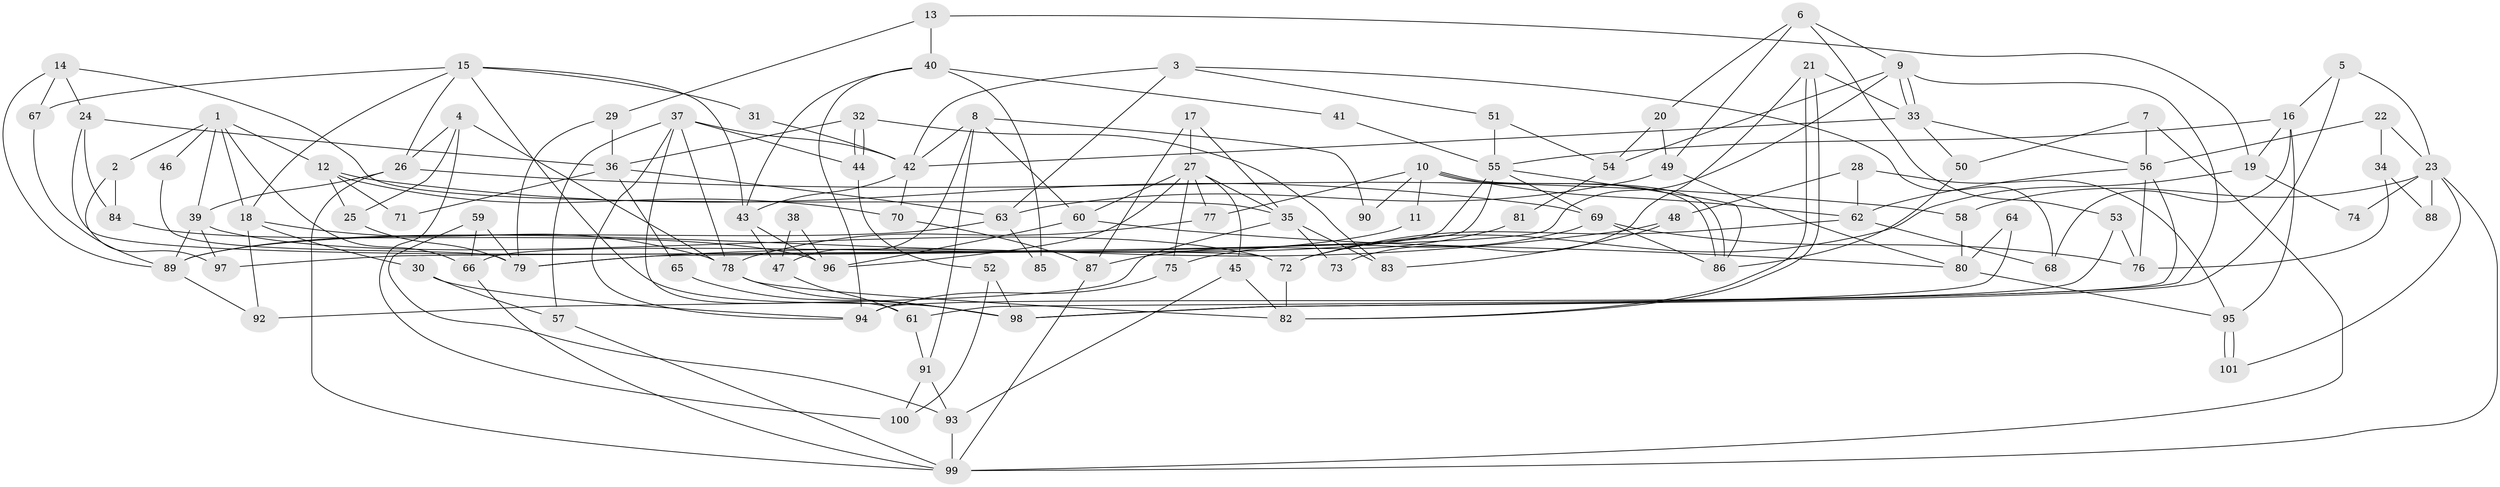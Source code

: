 // coarse degree distribution, {5: 0.2112676056338028, 2: 0.09859154929577464, 6: 0.23943661971830985, 7: 0.04225352112676056, 3: 0.18309859154929578, 4: 0.19718309859154928, 9: 0.014084507042253521, 8: 0.014084507042253521}
// Generated by graph-tools (version 1.1) at 2025/37/03/04/25 23:37:00]
// undirected, 101 vertices, 202 edges
graph export_dot {
  node [color=gray90,style=filled];
  1;
  2;
  3;
  4;
  5;
  6;
  7;
  8;
  9;
  10;
  11;
  12;
  13;
  14;
  15;
  16;
  17;
  18;
  19;
  20;
  21;
  22;
  23;
  24;
  25;
  26;
  27;
  28;
  29;
  30;
  31;
  32;
  33;
  34;
  35;
  36;
  37;
  38;
  39;
  40;
  41;
  42;
  43;
  44;
  45;
  46;
  47;
  48;
  49;
  50;
  51;
  52;
  53;
  54;
  55;
  56;
  57;
  58;
  59;
  60;
  61;
  62;
  63;
  64;
  65;
  66;
  67;
  68;
  69;
  70;
  71;
  72;
  73;
  74;
  75;
  76;
  77;
  78;
  79;
  80;
  81;
  82;
  83;
  84;
  85;
  86;
  87;
  88;
  89;
  90;
  91;
  92;
  93;
  94;
  95;
  96;
  97;
  98;
  99;
  100;
  101;
  1 -- 66;
  1 -- 12;
  1 -- 2;
  1 -- 18;
  1 -- 39;
  1 -- 46;
  2 -- 97;
  2 -- 84;
  3 -- 51;
  3 -- 42;
  3 -- 63;
  3 -- 68;
  4 -- 100;
  4 -- 26;
  4 -- 25;
  4 -- 78;
  5 -- 16;
  5 -- 98;
  5 -- 23;
  6 -- 9;
  6 -- 49;
  6 -- 20;
  6 -- 53;
  7 -- 56;
  7 -- 50;
  7 -- 99;
  8 -- 42;
  8 -- 60;
  8 -- 47;
  8 -- 90;
  8 -- 91;
  9 -- 98;
  9 -- 33;
  9 -- 33;
  9 -- 54;
  9 -- 97;
  10 -- 86;
  10 -- 86;
  10 -- 62;
  10 -- 11;
  10 -- 77;
  10 -- 90;
  11 -- 89;
  12 -- 69;
  12 -- 70;
  12 -- 25;
  12 -- 71;
  13 -- 19;
  13 -- 40;
  13 -- 29;
  14 -- 89;
  14 -- 35;
  14 -- 24;
  14 -- 67;
  15 -- 18;
  15 -- 26;
  15 -- 31;
  15 -- 43;
  15 -- 67;
  15 -- 98;
  16 -- 95;
  16 -- 68;
  16 -- 19;
  16 -- 55;
  17 -- 27;
  17 -- 35;
  17 -- 87;
  18 -- 30;
  18 -- 78;
  18 -- 92;
  19 -- 72;
  19 -- 74;
  20 -- 49;
  20 -- 54;
  21 -- 33;
  21 -- 82;
  21 -- 82;
  21 -- 73;
  22 -- 23;
  22 -- 56;
  22 -- 34;
  23 -- 99;
  23 -- 58;
  23 -- 74;
  23 -- 88;
  23 -- 101;
  24 -- 72;
  24 -- 36;
  24 -- 84;
  25 -- 79;
  26 -- 39;
  26 -- 99;
  26 -- 58;
  27 -- 35;
  27 -- 77;
  27 -- 45;
  27 -- 60;
  27 -- 75;
  27 -- 96;
  28 -- 62;
  28 -- 95;
  28 -- 48;
  29 -- 79;
  29 -- 36;
  30 -- 57;
  30 -- 94;
  31 -- 42;
  32 -- 44;
  32 -- 44;
  32 -- 36;
  32 -- 83;
  33 -- 42;
  33 -- 50;
  33 -- 56;
  34 -- 76;
  34 -- 88;
  35 -- 83;
  35 -- 92;
  35 -- 73;
  36 -- 63;
  36 -- 65;
  36 -- 71;
  37 -- 78;
  37 -- 61;
  37 -- 42;
  37 -- 44;
  37 -- 57;
  37 -- 94;
  38 -- 96;
  38 -- 47;
  39 -- 89;
  39 -- 72;
  39 -- 97;
  40 -- 43;
  40 -- 94;
  40 -- 41;
  40 -- 85;
  41 -- 55;
  42 -- 43;
  42 -- 70;
  43 -- 96;
  43 -- 47;
  44 -- 52;
  45 -- 82;
  45 -- 93;
  46 -- 79;
  47 -- 61;
  48 -- 79;
  48 -- 83;
  49 -- 63;
  49 -- 80;
  50 -- 86;
  51 -- 54;
  51 -- 55;
  52 -- 98;
  52 -- 100;
  53 -- 94;
  53 -- 76;
  54 -- 81;
  55 -- 79;
  55 -- 66;
  55 -- 69;
  55 -- 86;
  56 -- 76;
  56 -- 61;
  56 -- 62;
  57 -- 99;
  58 -- 80;
  59 -- 93;
  59 -- 66;
  59 -- 79;
  60 -- 96;
  60 -- 80;
  61 -- 91;
  62 -- 72;
  62 -- 68;
  63 -- 85;
  63 -- 89;
  64 -- 98;
  64 -- 80;
  65 -- 98;
  66 -- 99;
  67 -- 89;
  69 -- 86;
  69 -- 75;
  69 -- 76;
  70 -- 87;
  72 -- 82;
  75 -- 94;
  77 -- 78;
  78 -- 82;
  78 -- 98;
  80 -- 95;
  81 -- 87;
  84 -- 96;
  87 -- 99;
  89 -- 92;
  91 -- 93;
  91 -- 100;
  93 -- 99;
  95 -- 101;
  95 -- 101;
}
